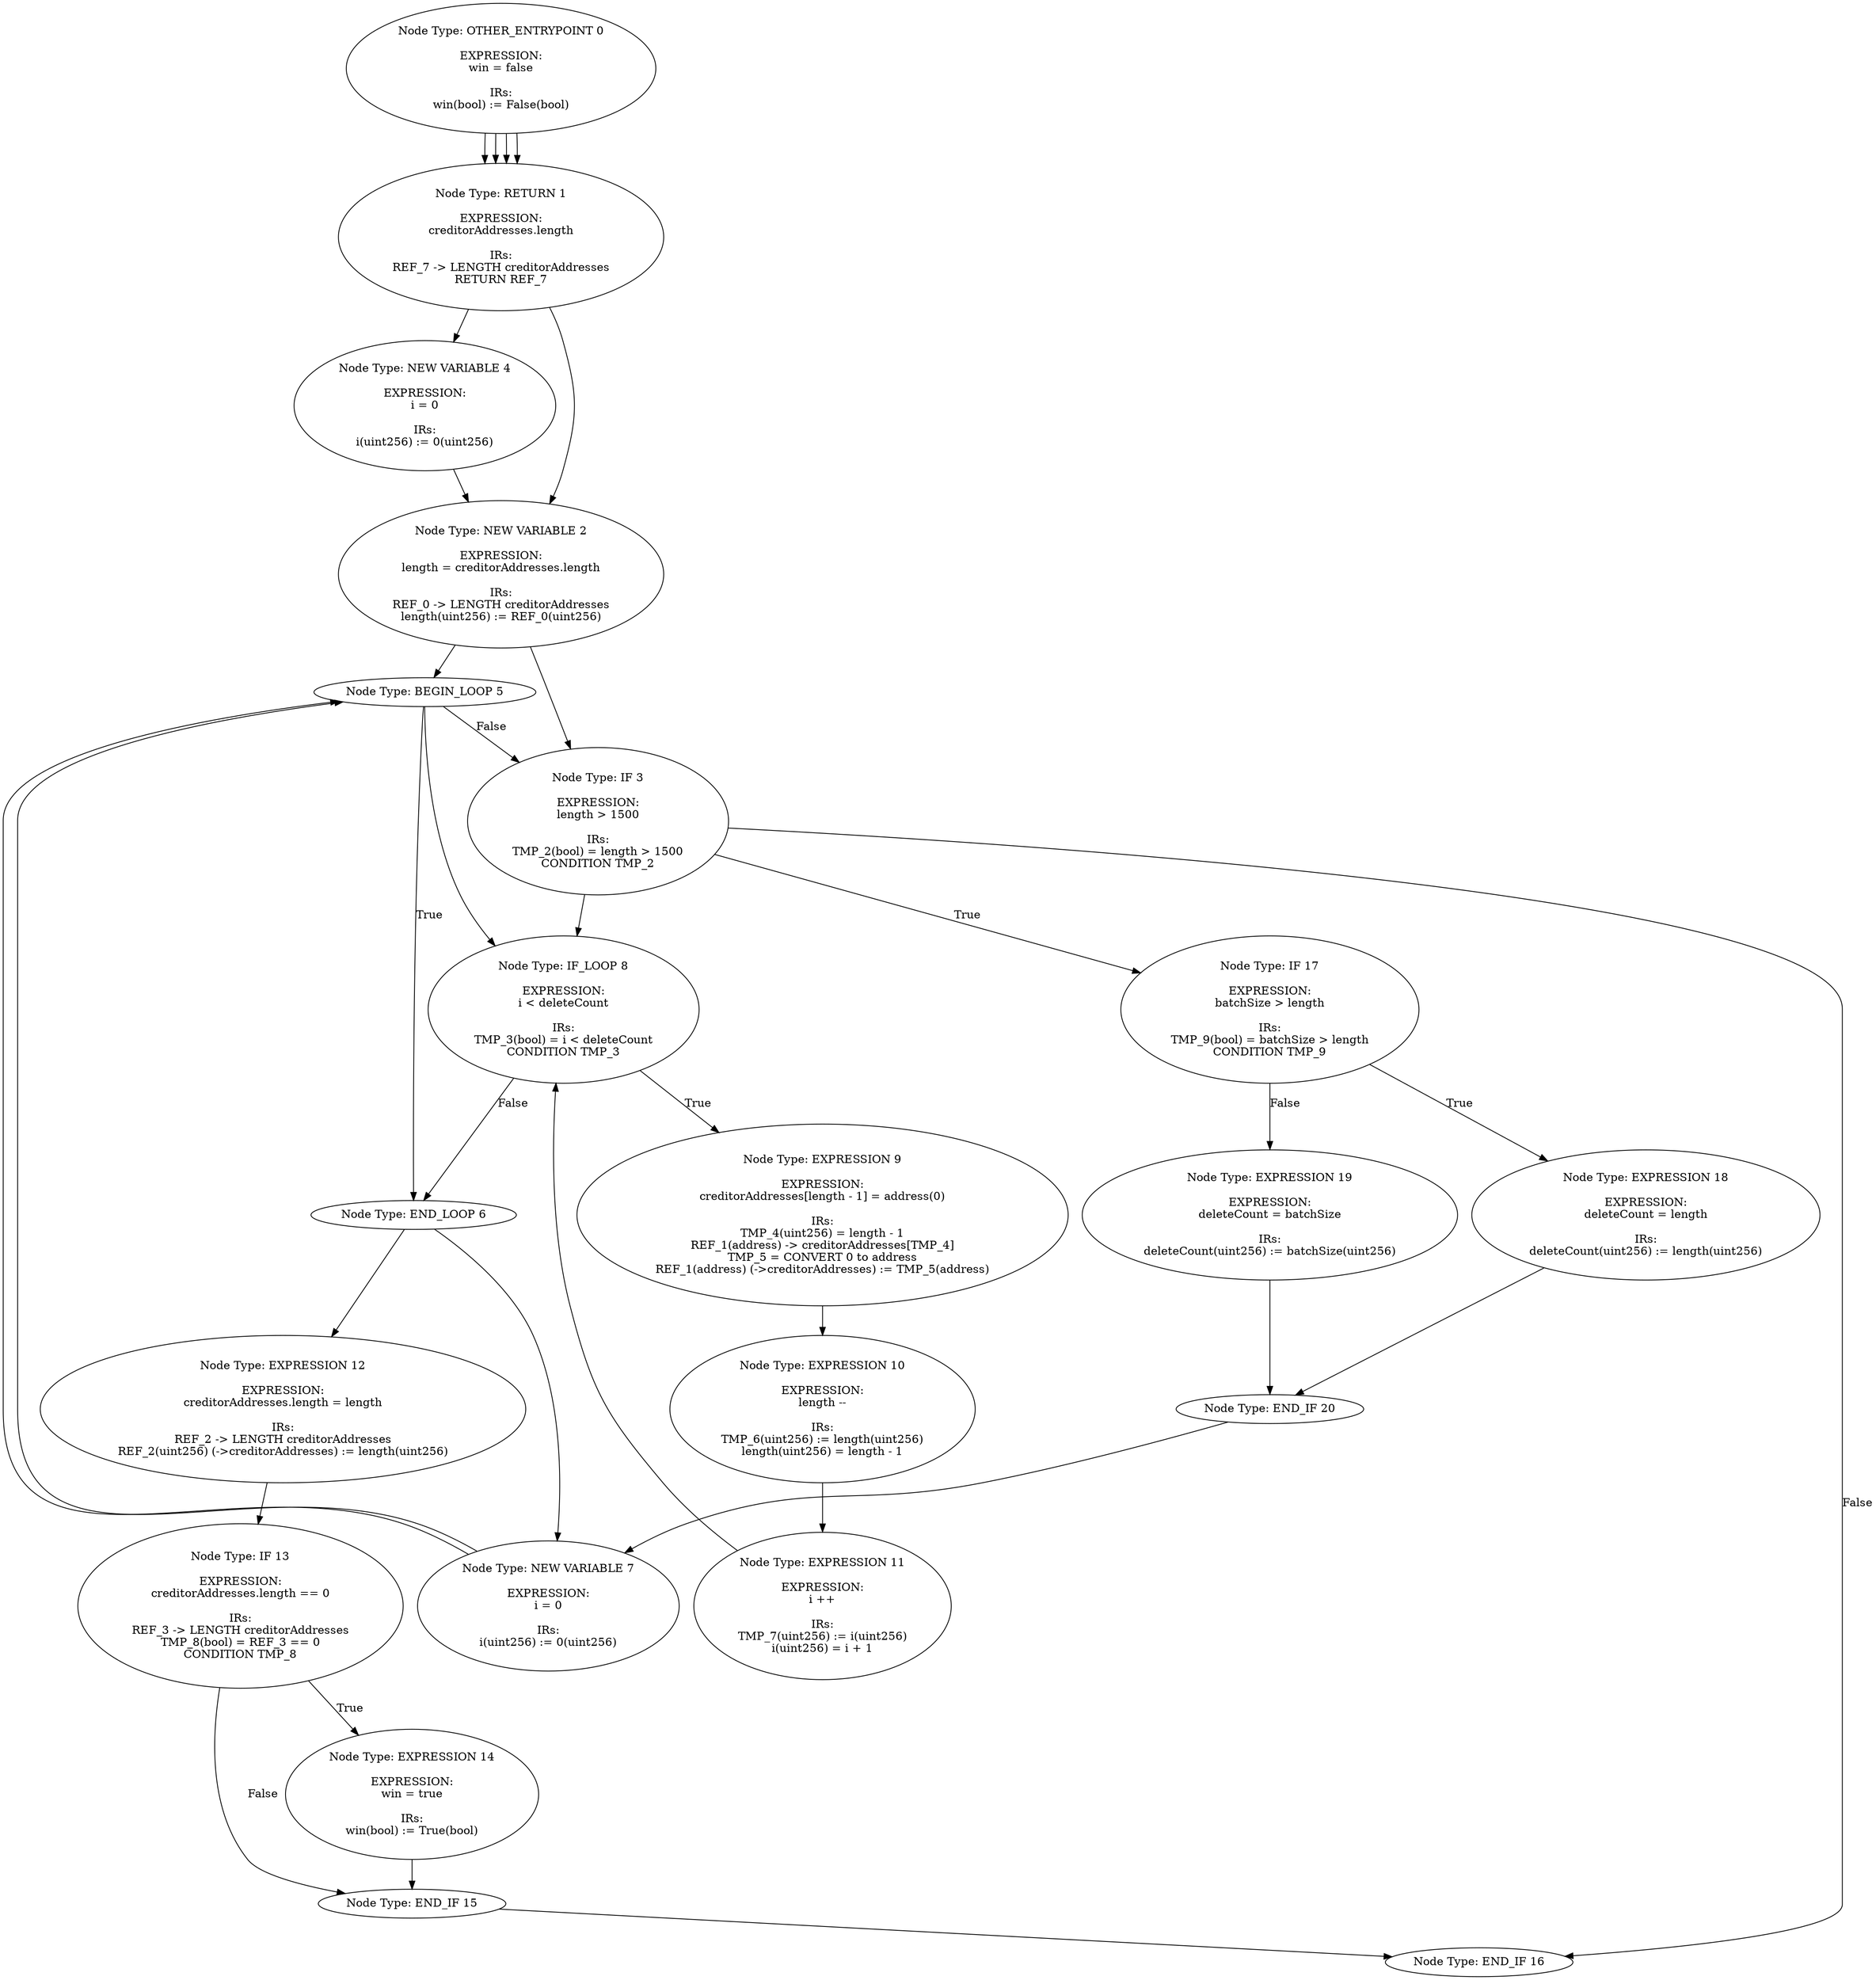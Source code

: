 digraph CFG {
0[label="Node Type: ENTRY_POINT 0
"];
0->1;
1[label="Node Type: EXPRESSION 1

EXPRESSION:
require(bool,string)(batchSize > 0,Batch size must be greater than zero)

IRs:
TMP_10(bool) = batchSize > 0
TMP_11(None) = SOLIDITY_CALL require(bool,string)(TMP_10,Batch size must be greater than zero)"];
1->4;
2[label="Node Type: BEGIN_LOOP 2
"];
2->5;
3[label="Node Type: END_LOOP 3
"];
3->8;
4[label="Node Type: NEW VARIABLE 4

EXPRESSION:
i = 0

IRs:
i(uint256) := 0(uint256)"];
4->2;
5[label="Node Type: IF_LOOP 5

EXPRESSION:
i < batchSize

IRs:
TMP_12(bool) = i < batchSize
CONDITION TMP_12"];
5->6[label="True"];
5->3[label="False"];
6[label="Node Type: EXPRESSION 6

EXPRESSION:
creditorAddresses.push(msg.sender)

IRs:
REF_5 -> LENGTH creditorAddresses
TMP_14(uint256) := REF_5(uint256)
TMP_15(uint256) = TMP_14 + 1
REF_5(uint256) (->creditorAddresses) := TMP_15(uint256)
REF_6(address) -> creditorAddresses[TMP_14]
REF_6(address) (->creditorAddresses) := msg.sender(address)"];
6->7;
7[label="Node Type: EXPRESSION 7

EXPRESSION:
i ++

IRs:
TMP_16(uint256) := i(uint256)
i(uint256) = i + 1"];
7->5;
8[label="Node Type: RETURN 8

EXPRESSION:
true

IRs:
RETURN True"];
0[label="Node Type: ENTRY_POINT 0
"];
0->1;
1[label="Node Type: EXPRESSION 1

EXPRESSION:
require(bool,string)(batchSize > 0,Batch size must be greater than zero)

IRs:
TMP_0(bool) = batchSize > 0
TMP_1(None) = SOLIDITY_CALL require(bool,string)(TMP_0,Batch size must be greater than zero)"];
1->2;
2[label="Node Type: NEW VARIABLE 2

EXPRESSION:
length = creditorAddresses.length

IRs:
REF_0 -> LENGTH creditorAddresses
length(uint256) := REF_0(uint256)"];
2->3;
3[label="Node Type: IF 3

EXPRESSION:
length > 1500

IRs:
TMP_2(bool) = length > 1500
CONDITION TMP_2"];
3->17[label="True"];
3->16[label="False"];
5[label="Node Type: BEGIN_LOOP 5
"];
5->8;
6[label="Node Type: END_LOOP 6
"];
6->12;
7[label="Node Type: NEW VARIABLE 7

EXPRESSION:
i = 0

IRs:
i(uint256) := 0(uint256)"];
7->5;
8[label="Node Type: IF_LOOP 8

EXPRESSION:
i < deleteCount

IRs:
TMP_3(bool) = i < deleteCount
CONDITION TMP_3"];
8->9[label="True"];
8->6[label="False"];
9[label="Node Type: EXPRESSION 9

EXPRESSION:
creditorAddresses[length - 1] = address(0)

IRs:
TMP_4(uint256) = length - 1
REF_1(address) -> creditorAddresses[TMP_4]
TMP_5 = CONVERT 0 to address
REF_1(address) (->creditorAddresses) := TMP_5(address)"];
9->10;
10[label="Node Type: EXPRESSION 10

EXPRESSION:
length --

IRs:
TMP_6(uint256) := length(uint256)
length(uint256) = length - 1"];
10->11;
11[label="Node Type: EXPRESSION 11

EXPRESSION:
i ++

IRs:
TMP_7(uint256) := i(uint256)
i(uint256) = i + 1"];
11->8;
12[label="Node Type: EXPRESSION 12

EXPRESSION:
creditorAddresses.length = length

IRs:
REF_2 -> LENGTH creditorAddresses
REF_2(uint256) (->creditorAddresses) := length(uint256)"];
12->13;
13[label="Node Type: IF 13

EXPRESSION:
creditorAddresses.length == 0

IRs:
REF_3 -> LENGTH creditorAddresses
TMP_8(bool) = REF_3 == 0
CONDITION TMP_8"];
13->14[label="True"];
13->15[label="False"];
14[label="Node Type: EXPRESSION 14

EXPRESSION:
win = true

IRs:
win(bool) := True(bool)"];
14->15;
15[label="Node Type: END_IF 15
"];
15->16;
16[label="Node Type: END_IF 16
"];
17[label="Node Type: IF 17

EXPRESSION:
batchSize > length

IRs:
TMP_9(bool) = batchSize > length
CONDITION TMP_9"];
17->18[label="True"];
17->19[label="False"];
18[label="Node Type: EXPRESSION 18

EXPRESSION:
deleteCount = length

IRs:
deleteCount(uint256) := length(uint256)"];
18->20;
19[label="Node Type: EXPRESSION 19

EXPRESSION:
deleteCount = batchSize

IRs:
deleteCount(uint256) := batchSize(uint256)"];
19->20;
20[label="Node Type: END_IF 20
"];
20->7;
0[label="Node Type: ENTRY_POINT 0
"];
0->1;
1[label="Node Type: RETURN 1

EXPRESSION:
win

IRs:
RETURN win"];
0[label="Node Type: ENTRY_POINT 0
"];
0->1;
1[label="Node Type: RETURN 1

EXPRESSION:
creditorAddresses.length

IRs:
REF_7 -> LENGTH creditorAddresses
RETURN REF_7"];
0[label="Node Type: OTHER_ENTRYPOINT 0

EXPRESSION:
win = false

IRs:
win(bool) := False(bool)"];
}
